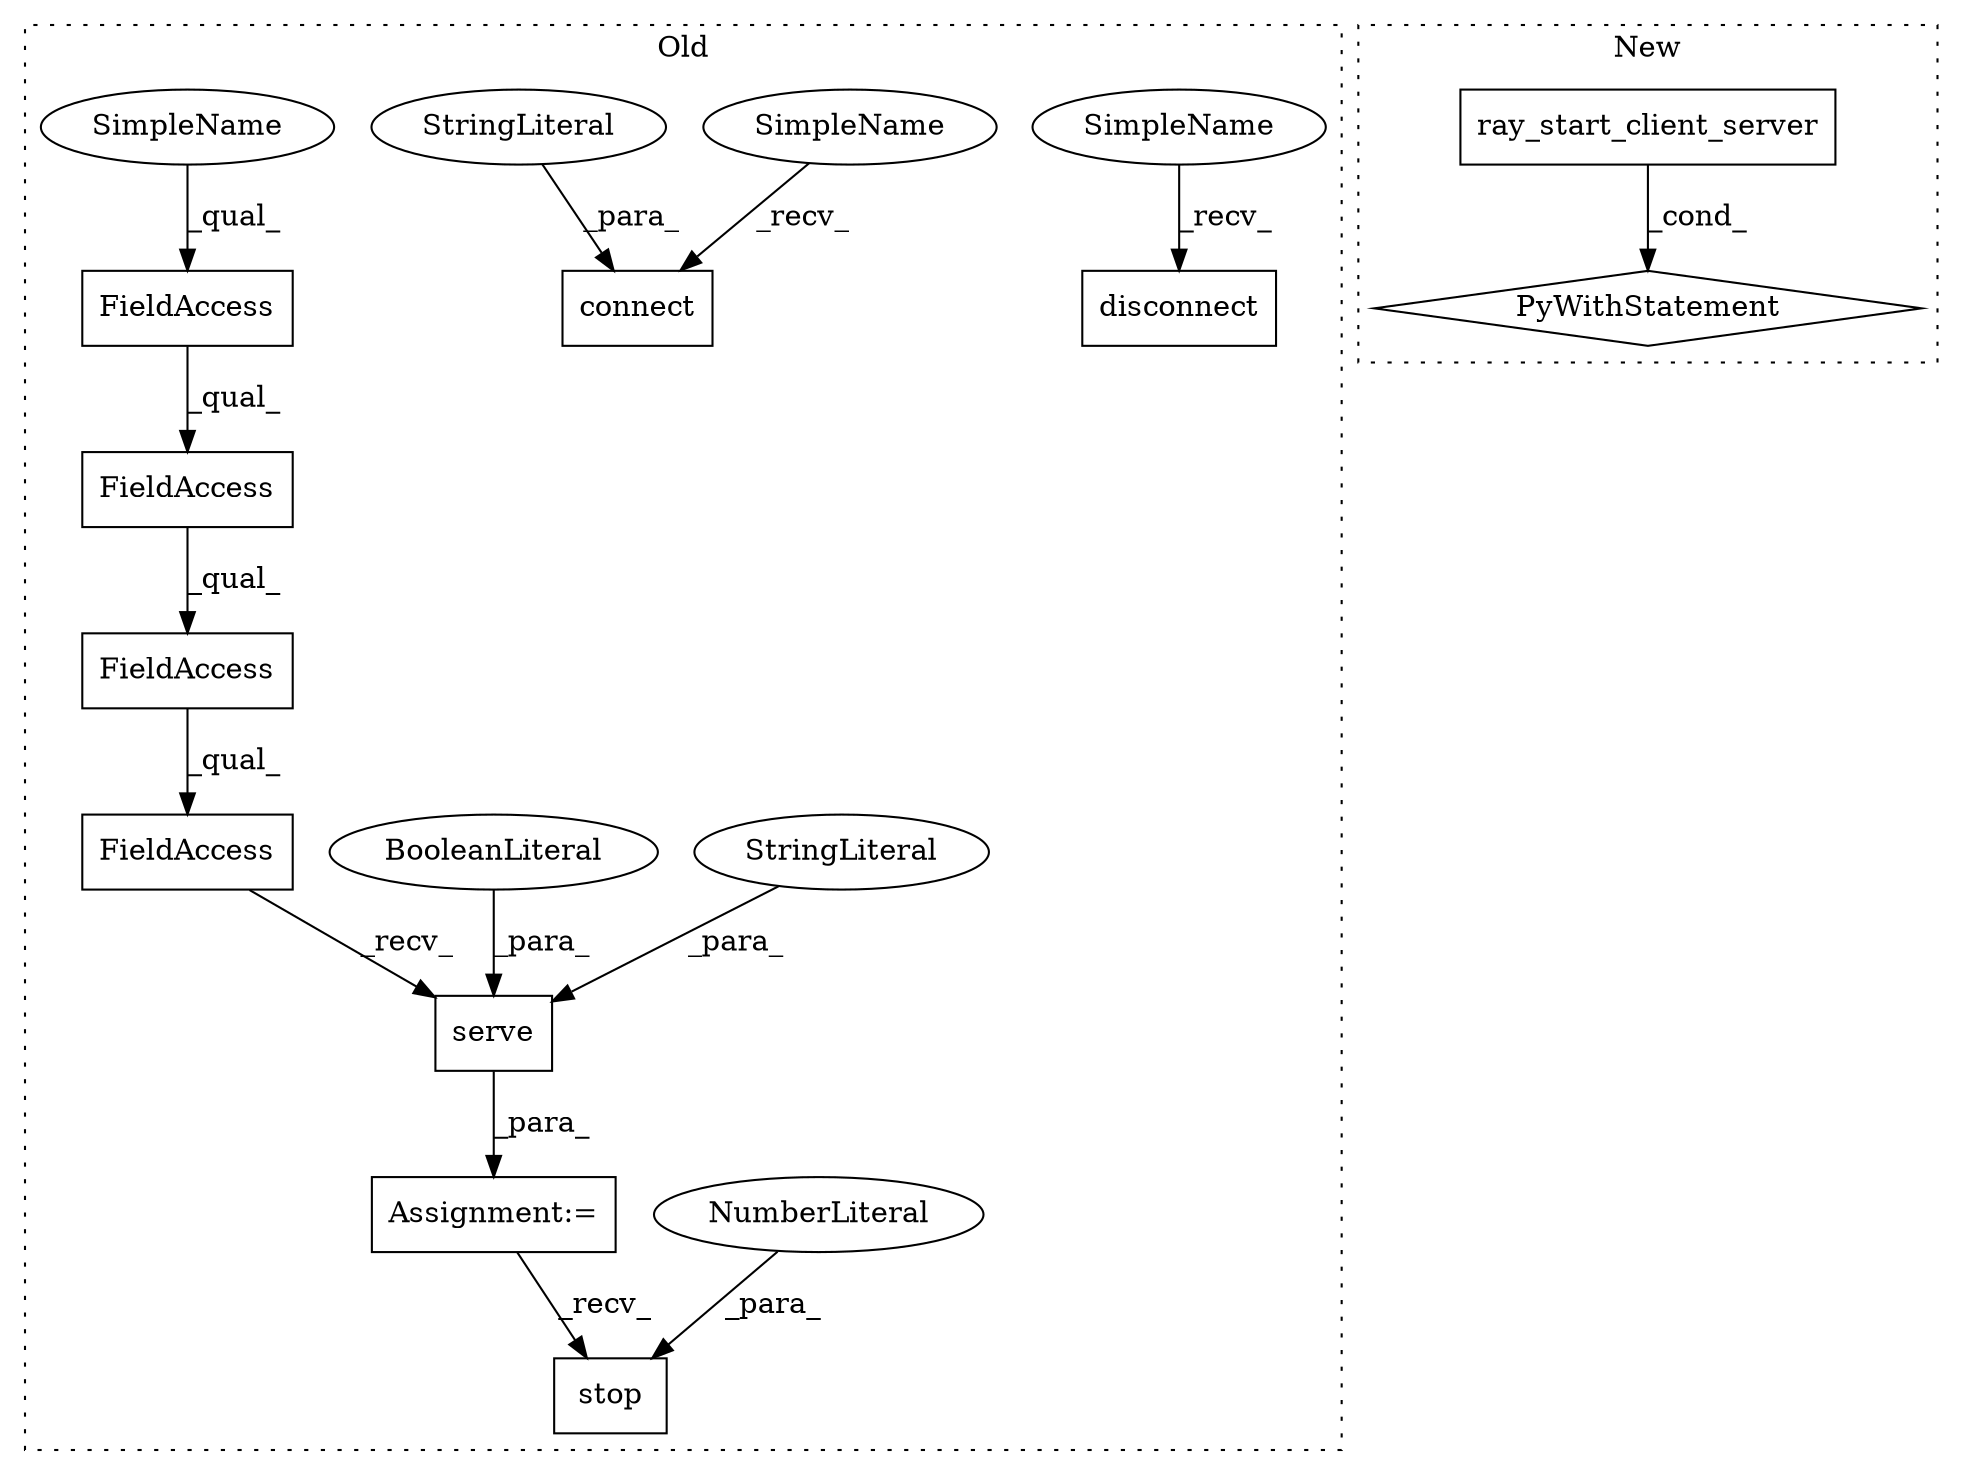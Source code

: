 digraph G {
subgraph cluster0 {
1 [label="serve" a="32" s="2260,2288" l="6,1" shape="box"];
3 [label="StringLiteral" a="45" s="2266" l="17" shape="ellipse"];
4 [label="FieldAccess" a="22" s="2222" l="37" shape="box"];
5 [label="FieldAccess" a="22" s="2222" l="30" shape="box"];
6 [label="FieldAccess" a="22" s="2222" l="23" shape="box"];
7 [label="FieldAccess" a="22" s="2222" l="16" shape="box"];
8 [label="Assignment:=" a="7" s="2221" l="1" shape="box"];
9 [label="connect" a="32" s="2299,2324" l="8,1" shape="box"];
10 [label="disconnect" a="32" s="3516" l="12" shape="box"];
11 [label="BooleanLiteral" a="9" s="2284" l="4" shape="ellipse"];
12 [label="StringLiteral" a="45" s="2307" l="17" shape="ellipse"];
13 [label="stop" a="32" s="3541,3547" l="5,1" shape="box"];
14 [label="NumberLiteral" a="34" s="3546" l="1" shape="ellipse"];
16 [label="SimpleName" a="42" s="3512" l="3" shape="ellipse"];
17 [label="SimpleName" a="42" s="2222" l="3" shape="ellipse"];
18 [label="SimpleName" a="42" s="2295" l="3" shape="ellipse"];
label = "Old";
style="dotted";
}
subgraph cluster1 {
2 [label="PyWithStatement" a="104" s="2212,2247" l="10,2" shape="diamond"];
15 [label="ray_start_client_server" a="32" s="2222" l="25" shape="box"];
label = "New";
style="dotted";
}
1 -> 8 [label="_para_"];
3 -> 1 [label="_para_"];
4 -> 1 [label="_recv_"];
5 -> 4 [label="_qual_"];
6 -> 5 [label="_qual_"];
7 -> 6 [label="_qual_"];
8 -> 13 [label="_recv_"];
11 -> 1 [label="_para_"];
12 -> 9 [label="_para_"];
14 -> 13 [label="_para_"];
15 -> 2 [label="_cond_"];
16 -> 10 [label="_recv_"];
17 -> 7 [label="_qual_"];
18 -> 9 [label="_recv_"];
}